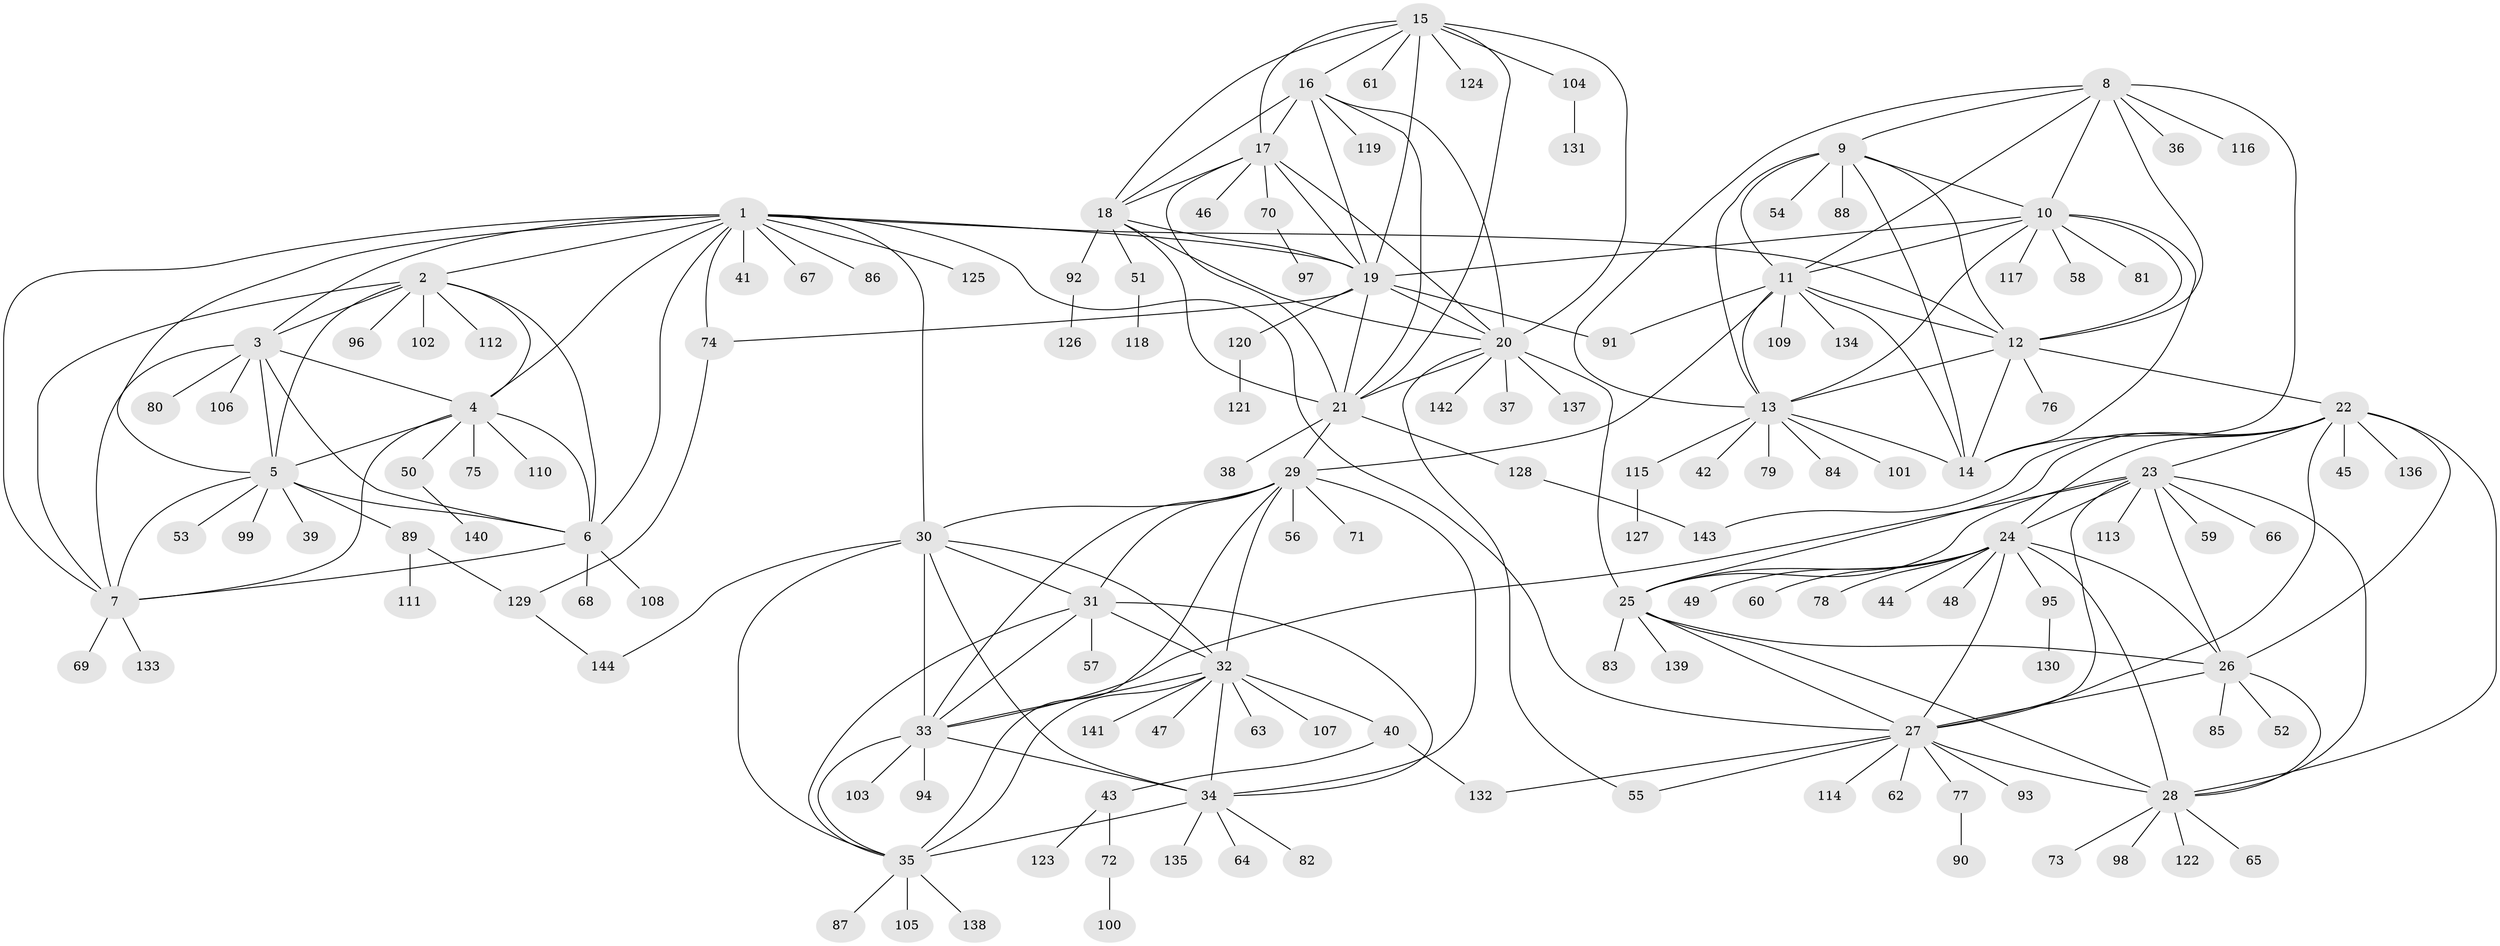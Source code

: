 // Generated by graph-tools (version 1.1) at 2025/50/03/09/25 03:50:38]
// undirected, 144 vertices, 231 edges
graph export_dot {
graph [start="1"]
  node [color=gray90,style=filled];
  1;
  2;
  3;
  4;
  5;
  6;
  7;
  8;
  9;
  10;
  11;
  12;
  13;
  14;
  15;
  16;
  17;
  18;
  19;
  20;
  21;
  22;
  23;
  24;
  25;
  26;
  27;
  28;
  29;
  30;
  31;
  32;
  33;
  34;
  35;
  36;
  37;
  38;
  39;
  40;
  41;
  42;
  43;
  44;
  45;
  46;
  47;
  48;
  49;
  50;
  51;
  52;
  53;
  54;
  55;
  56;
  57;
  58;
  59;
  60;
  61;
  62;
  63;
  64;
  65;
  66;
  67;
  68;
  69;
  70;
  71;
  72;
  73;
  74;
  75;
  76;
  77;
  78;
  79;
  80;
  81;
  82;
  83;
  84;
  85;
  86;
  87;
  88;
  89;
  90;
  91;
  92;
  93;
  94;
  95;
  96;
  97;
  98;
  99;
  100;
  101;
  102;
  103;
  104;
  105;
  106;
  107;
  108;
  109;
  110;
  111;
  112;
  113;
  114;
  115;
  116;
  117;
  118;
  119;
  120;
  121;
  122;
  123;
  124;
  125;
  126;
  127;
  128;
  129;
  130;
  131;
  132;
  133;
  134;
  135;
  136;
  137;
  138;
  139;
  140;
  141;
  142;
  143;
  144;
  1 -- 2;
  1 -- 3;
  1 -- 4;
  1 -- 5;
  1 -- 6;
  1 -- 7;
  1 -- 12;
  1 -- 19;
  1 -- 27;
  1 -- 30;
  1 -- 41;
  1 -- 67;
  1 -- 74;
  1 -- 86;
  1 -- 125;
  2 -- 3;
  2 -- 4;
  2 -- 5;
  2 -- 6;
  2 -- 7;
  2 -- 96;
  2 -- 102;
  2 -- 112;
  3 -- 4;
  3 -- 5;
  3 -- 6;
  3 -- 7;
  3 -- 80;
  3 -- 106;
  4 -- 5;
  4 -- 6;
  4 -- 7;
  4 -- 50;
  4 -- 75;
  4 -- 110;
  5 -- 6;
  5 -- 7;
  5 -- 39;
  5 -- 53;
  5 -- 89;
  5 -- 99;
  6 -- 7;
  6 -- 68;
  6 -- 108;
  7 -- 69;
  7 -- 133;
  8 -- 9;
  8 -- 10;
  8 -- 11;
  8 -- 12;
  8 -- 13;
  8 -- 14;
  8 -- 36;
  8 -- 116;
  9 -- 10;
  9 -- 11;
  9 -- 12;
  9 -- 13;
  9 -- 14;
  9 -- 54;
  9 -- 88;
  10 -- 11;
  10 -- 12;
  10 -- 13;
  10 -- 14;
  10 -- 19;
  10 -- 58;
  10 -- 81;
  10 -- 117;
  11 -- 12;
  11 -- 13;
  11 -- 14;
  11 -- 29;
  11 -- 91;
  11 -- 109;
  11 -- 134;
  12 -- 13;
  12 -- 14;
  12 -- 22;
  12 -- 76;
  13 -- 14;
  13 -- 42;
  13 -- 79;
  13 -- 84;
  13 -- 101;
  13 -- 115;
  15 -- 16;
  15 -- 17;
  15 -- 18;
  15 -- 19;
  15 -- 20;
  15 -- 21;
  15 -- 61;
  15 -- 104;
  15 -- 124;
  16 -- 17;
  16 -- 18;
  16 -- 19;
  16 -- 20;
  16 -- 21;
  16 -- 119;
  17 -- 18;
  17 -- 19;
  17 -- 20;
  17 -- 21;
  17 -- 46;
  17 -- 70;
  18 -- 19;
  18 -- 20;
  18 -- 21;
  18 -- 51;
  18 -- 92;
  19 -- 20;
  19 -- 21;
  19 -- 74;
  19 -- 91;
  19 -- 120;
  20 -- 21;
  20 -- 25;
  20 -- 37;
  20 -- 55;
  20 -- 137;
  20 -- 142;
  21 -- 29;
  21 -- 38;
  21 -- 128;
  22 -- 23;
  22 -- 24;
  22 -- 25;
  22 -- 26;
  22 -- 27;
  22 -- 28;
  22 -- 45;
  22 -- 136;
  22 -- 143;
  23 -- 24;
  23 -- 25;
  23 -- 26;
  23 -- 27;
  23 -- 28;
  23 -- 33;
  23 -- 59;
  23 -- 66;
  23 -- 113;
  24 -- 25;
  24 -- 26;
  24 -- 27;
  24 -- 28;
  24 -- 44;
  24 -- 48;
  24 -- 49;
  24 -- 60;
  24 -- 78;
  24 -- 95;
  25 -- 26;
  25 -- 27;
  25 -- 28;
  25 -- 83;
  25 -- 139;
  26 -- 27;
  26 -- 28;
  26 -- 52;
  26 -- 85;
  27 -- 28;
  27 -- 55;
  27 -- 62;
  27 -- 77;
  27 -- 93;
  27 -- 114;
  27 -- 132;
  28 -- 65;
  28 -- 73;
  28 -- 98;
  28 -- 122;
  29 -- 30;
  29 -- 31;
  29 -- 32;
  29 -- 33;
  29 -- 34;
  29 -- 35;
  29 -- 56;
  29 -- 71;
  30 -- 31;
  30 -- 32;
  30 -- 33;
  30 -- 34;
  30 -- 35;
  30 -- 144;
  31 -- 32;
  31 -- 33;
  31 -- 34;
  31 -- 35;
  31 -- 57;
  32 -- 33;
  32 -- 34;
  32 -- 35;
  32 -- 40;
  32 -- 47;
  32 -- 63;
  32 -- 107;
  32 -- 141;
  33 -- 34;
  33 -- 35;
  33 -- 94;
  33 -- 103;
  34 -- 35;
  34 -- 64;
  34 -- 82;
  34 -- 135;
  35 -- 87;
  35 -- 105;
  35 -- 138;
  40 -- 43;
  40 -- 132;
  43 -- 72;
  43 -- 123;
  50 -- 140;
  51 -- 118;
  70 -- 97;
  72 -- 100;
  74 -- 129;
  77 -- 90;
  89 -- 111;
  89 -- 129;
  92 -- 126;
  95 -- 130;
  104 -- 131;
  115 -- 127;
  120 -- 121;
  128 -- 143;
  129 -- 144;
}

